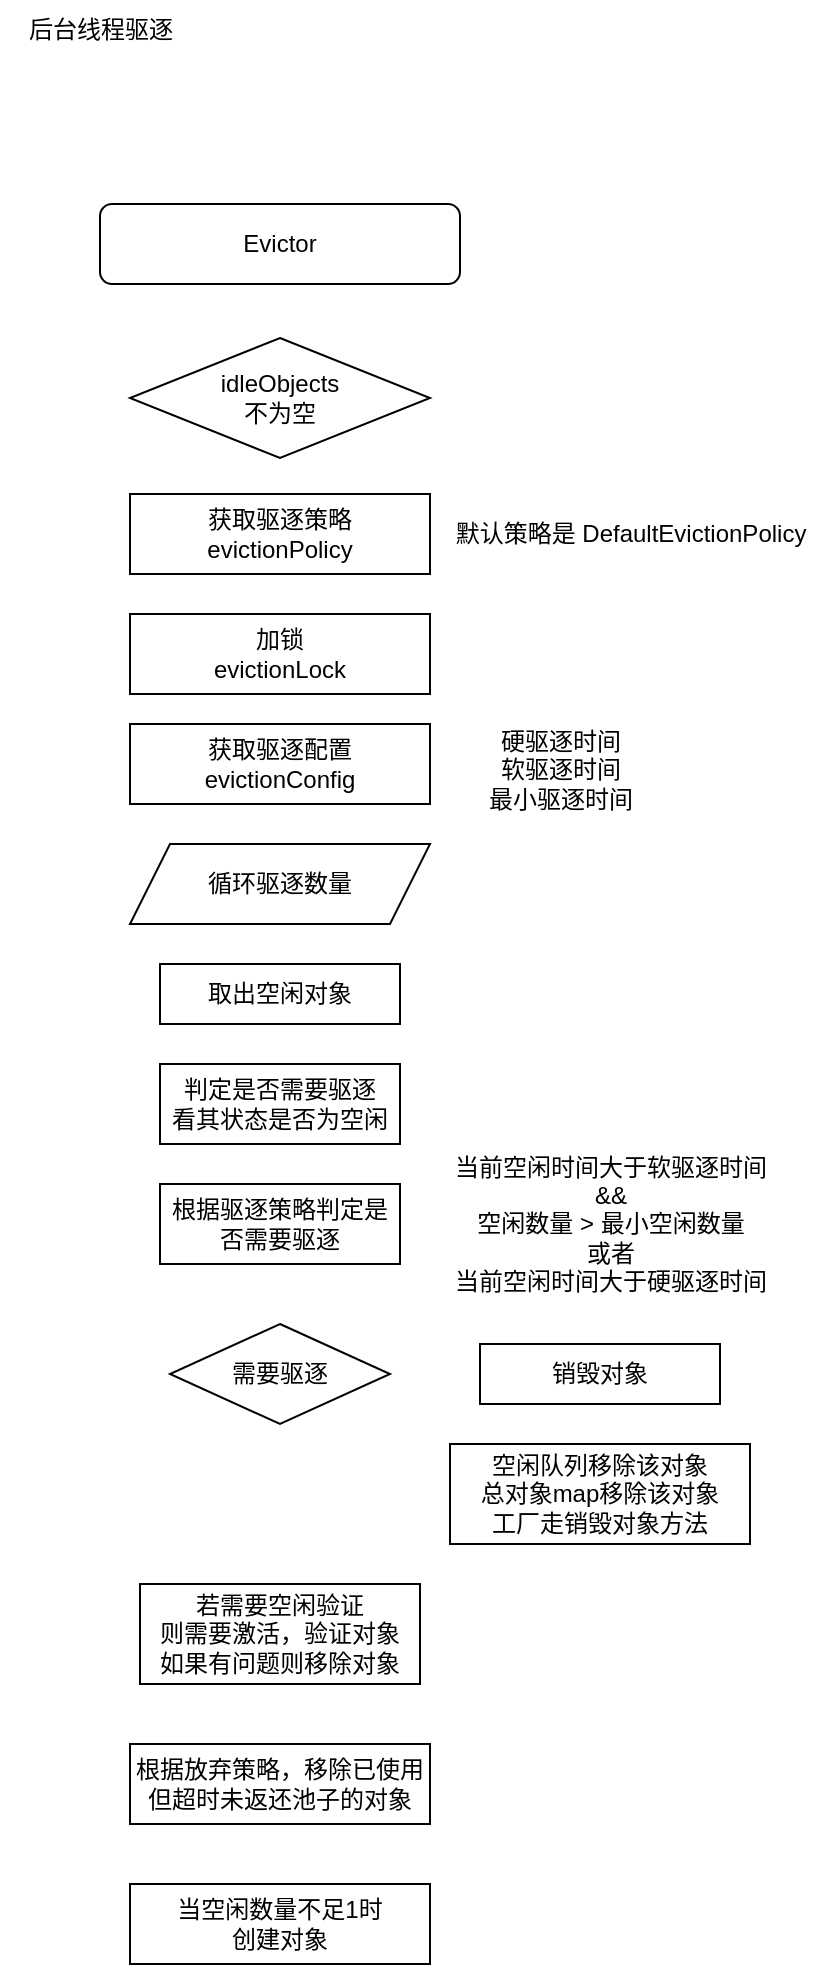 <mxfile version="22.1.17" type="github">
  <diagram name="第 1 页" id="6-jU-0XPGq7SDBRIE0aK">
    <mxGraphModel dx="934" dy="568" grid="1" gridSize="10" guides="1" tooltips="1" connect="1" arrows="1" fold="1" page="1" pageScale="1" pageWidth="4681" pageHeight="3300" math="0" shadow="0">
      <root>
        <mxCell id="0" />
        <mxCell id="1" parent="0" />
        <mxCell id="iCbWA6MRuvndbBMCzDH3-1" value="Evictor" style="rounded=1;whiteSpace=wrap;html=1;" vertex="1" parent="1">
          <mxGeometry x="110" y="140" width="180" height="40" as="geometry" />
        </mxCell>
        <mxCell id="iCbWA6MRuvndbBMCzDH3-2" value="后台线程驱逐" style="text;html=1;align=center;verticalAlign=middle;resizable=0;points=[];autosize=1;strokeColor=none;fillColor=none;" vertex="1" parent="1">
          <mxGeometry x="60" y="38" width="100" height="30" as="geometry" />
        </mxCell>
        <mxCell id="iCbWA6MRuvndbBMCzDH3-3" value="idleObjects&lt;br&gt;不为空" style="rhombus;whiteSpace=wrap;html=1;" vertex="1" parent="1">
          <mxGeometry x="125" y="207" width="150" height="60" as="geometry" />
        </mxCell>
        <mxCell id="iCbWA6MRuvndbBMCzDH3-4" value="获取驱逐策略&lt;br&gt;evictionPolicy" style="whiteSpace=wrap;html=1;" vertex="1" parent="1">
          <mxGeometry x="125" y="285" width="150" height="40" as="geometry" />
        </mxCell>
        <mxCell id="iCbWA6MRuvndbBMCzDH3-6" value="默认策略是&amp;nbsp;DefaultEvictionPolicy" style="text;html=1;align=center;verticalAlign=middle;resizable=0;points=[];autosize=1;strokeColor=none;fillColor=none;" vertex="1" parent="1">
          <mxGeometry x="275" y="290" width="200" height="30" as="geometry" />
        </mxCell>
        <mxCell id="iCbWA6MRuvndbBMCzDH3-7" value="加锁&lt;br&gt;evictionLock" style="rounded=0;whiteSpace=wrap;html=1;" vertex="1" parent="1">
          <mxGeometry x="125" y="345" width="150" height="40" as="geometry" />
        </mxCell>
        <mxCell id="iCbWA6MRuvndbBMCzDH3-8" value="获取驱逐配置&lt;br&gt;evictionConfig" style="whiteSpace=wrap;html=1;" vertex="1" parent="1">
          <mxGeometry x="125" y="400" width="150" height="40" as="geometry" />
        </mxCell>
        <mxCell id="iCbWA6MRuvndbBMCzDH3-9" value="硬驱逐时间&lt;br&gt;软驱逐时间&lt;br&gt;最小驱逐时间" style="text;html=1;align=center;verticalAlign=middle;resizable=0;points=[];autosize=1;strokeColor=none;fillColor=none;" vertex="1" parent="1">
          <mxGeometry x="290" y="393" width="100" height="60" as="geometry" />
        </mxCell>
        <mxCell id="iCbWA6MRuvndbBMCzDH3-11" value="循环驱逐数量" style="shape=parallelogram;perimeter=parallelogramPerimeter;whiteSpace=wrap;html=1;fixedSize=1;" vertex="1" parent="1">
          <mxGeometry x="125" y="460" width="150" height="40" as="geometry" />
        </mxCell>
        <mxCell id="iCbWA6MRuvndbBMCzDH3-12" value="取出空闲对象" style="rounded=0;whiteSpace=wrap;html=1;" vertex="1" parent="1">
          <mxGeometry x="140" y="520" width="120" height="30" as="geometry" />
        </mxCell>
        <mxCell id="iCbWA6MRuvndbBMCzDH3-13" value="判定是否需要驱逐&lt;br&gt;看其状态是否为空闲" style="rounded=0;whiteSpace=wrap;html=1;" vertex="1" parent="1">
          <mxGeometry x="140" y="570" width="120" height="40" as="geometry" />
        </mxCell>
        <mxCell id="iCbWA6MRuvndbBMCzDH3-15" value="根据驱逐策略判定是否需要驱逐" style="rounded=0;whiteSpace=wrap;html=1;" vertex="1" parent="1">
          <mxGeometry x="140" y="630" width="120" height="40" as="geometry" />
        </mxCell>
        <mxCell id="iCbWA6MRuvndbBMCzDH3-16" value="当前空闲时间大于软驱逐时间 &lt;br&gt;&amp;amp;&amp;amp; &lt;br&gt;空闲数量 &amp;gt; 最小空闲数量&lt;br&gt;或者&lt;br&gt;当前空闲时间大于硬驱逐时间" style="text;html=1;align=center;verticalAlign=middle;resizable=0;points=[];autosize=1;strokeColor=none;fillColor=none;" vertex="1" parent="1">
          <mxGeometry x="275" y="605" width="180" height="90" as="geometry" />
        </mxCell>
        <mxCell id="iCbWA6MRuvndbBMCzDH3-17" value="需要驱逐" style="rhombus;whiteSpace=wrap;html=1;" vertex="1" parent="1">
          <mxGeometry x="145" y="700" width="110" height="50" as="geometry" />
        </mxCell>
        <mxCell id="iCbWA6MRuvndbBMCzDH3-18" value="销毁对象" style="rounded=0;whiteSpace=wrap;html=1;" vertex="1" parent="1">
          <mxGeometry x="300" y="710" width="120" height="30" as="geometry" />
        </mxCell>
        <mxCell id="iCbWA6MRuvndbBMCzDH3-19" value="空闲队列移除该对象&lt;br&gt;总对象map移除该对象&lt;br&gt;工厂走销毁对象方法" style="whiteSpace=wrap;html=1;" vertex="1" parent="1">
          <mxGeometry x="285" y="760" width="150" height="50" as="geometry" />
        </mxCell>
        <mxCell id="iCbWA6MRuvndbBMCzDH3-20" value="若需要空闲验证&lt;br&gt;则需要激活，验证对象&lt;br&gt;如果有问题则移除对象" style="whiteSpace=wrap;html=1;" vertex="1" parent="1">
          <mxGeometry x="130" y="830" width="140" height="50" as="geometry" />
        </mxCell>
        <mxCell id="iCbWA6MRuvndbBMCzDH3-21" value="根据放弃策略，移除已使用但超时未返还池子的对象" style="whiteSpace=wrap;html=1;" vertex="1" parent="1">
          <mxGeometry x="125" y="910" width="150" height="40" as="geometry" />
        </mxCell>
        <mxCell id="iCbWA6MRuvndbBMCzDH3-22" value="当空闲数量不足1时&lt;br&gt;创建对象" style="whiteSpace=wrap;html=1;" vertex="1" parent="1">
          <mxGeometry x="125" y="980" width="150" height="40" as="geometry" />
        </mxCell>
      </root>
    </mxGraphModel>
  </diagram>
</mxfile>
